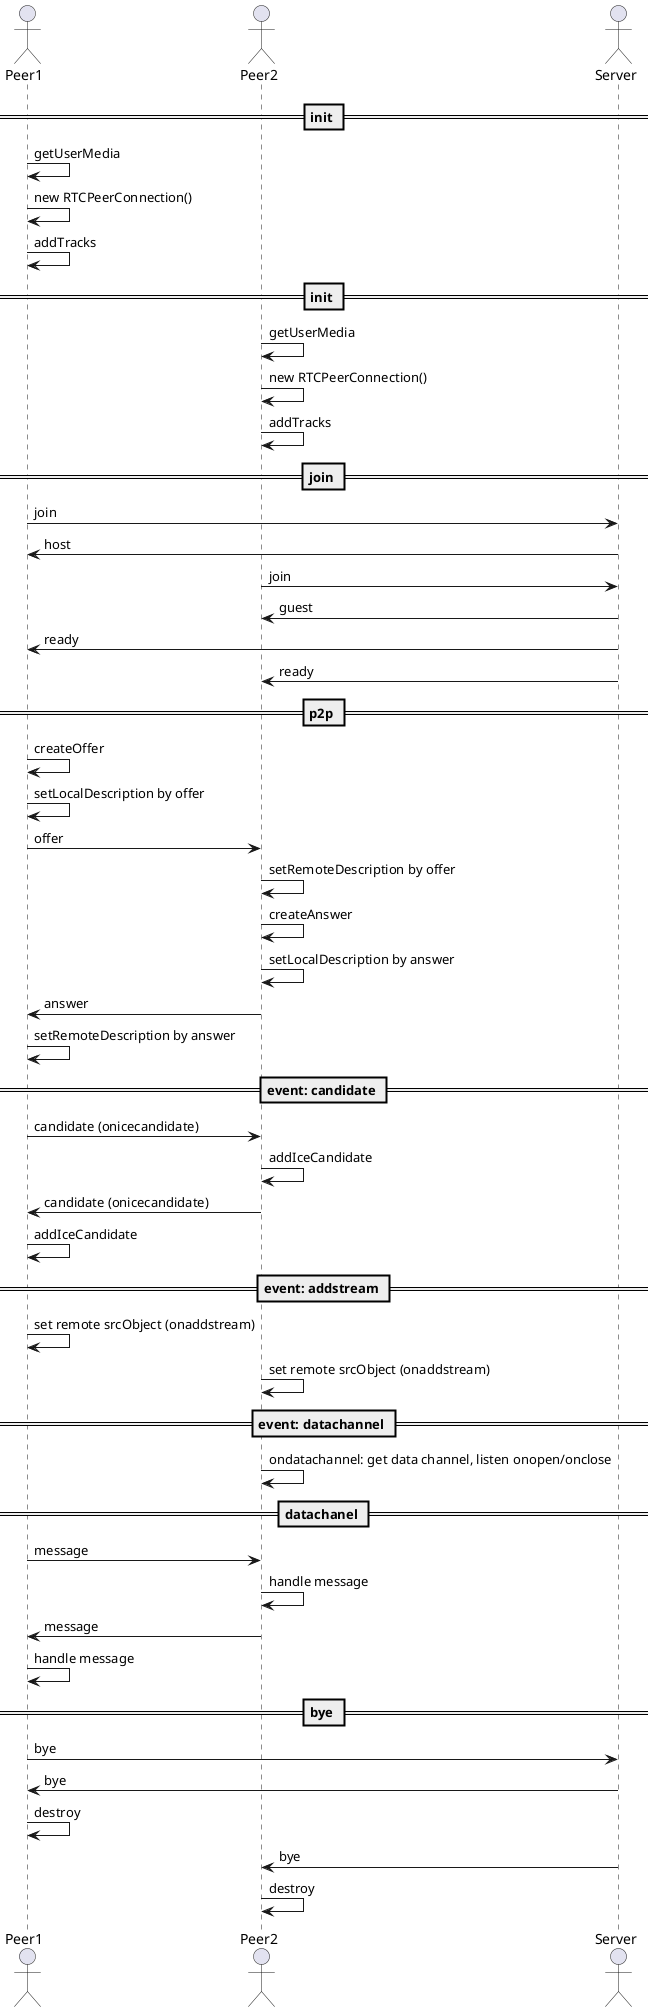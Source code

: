 @startuml webrtc

actor Peer1
actor Peer2
actor Server

== init ==

Peer1 -> Peer1: getUserMedia
Peer1 -> Peer1: new RTCPeerConnection()
Peer1 -> Peer1: addTracks

== init ==

Peer2 -> Peer2: getUserMedia
Peer2 -> Peer2: new RTCPeerConnection()
Peer2 -> Peer2: addTracks

== join ==

Peer1 -> Server: join
Server -> Peer1: host

Peer2 -> Server: join
Server -> Peer2: guest

Server -> Peer1: ready
Server -> Peer2: ready

== p2p ==

Peer1 -> Peer1: createOffer
Peer1 -> Peer1: setLocalDescription by offer
Peer1 -> Peer2: offer
Peer2 -> Peer2: setRemoteDescription by offer
Peer2 -> Peer2: createAnswer
Peer2 -> Peer2: setLocalDescription by answer
Peer2 -> Peer1: answer
Peer1 -> Peer1: setRemoteDescription by answer

== event: candidate ==

Peer1 -> Peer2: candidate (onicecandidate)
Peer2 -> Peer2: addIceCandidate

Peer2 -> Peer1: candidate (onicecandidate)
Peer1 -> Peer1: addIceCandidate

== event: addstream ==

Peer1 -> Peer1: set remote srcObject (onaddstream)
Peer2 -> Peer2: set remote srcObject (onaddstream)

== event: datachannel ==

Peer2 -> Peer2: ondatachannel: get data channel, listen onopen/onclose

== datachanel ==

Peer1 -> Peer2: message
Peer2 -> Peer2: handle message
Peer2 -> Peer1: message
Peer1 -> Peer1: handle message

== bye ==

Peer1 -> Server: bye
Server -> Peer1: bye
Peer1 -> Peer1: destroy
Server -> Peer2: bye
Peer2 -> Peer2: destroy

@enduml
